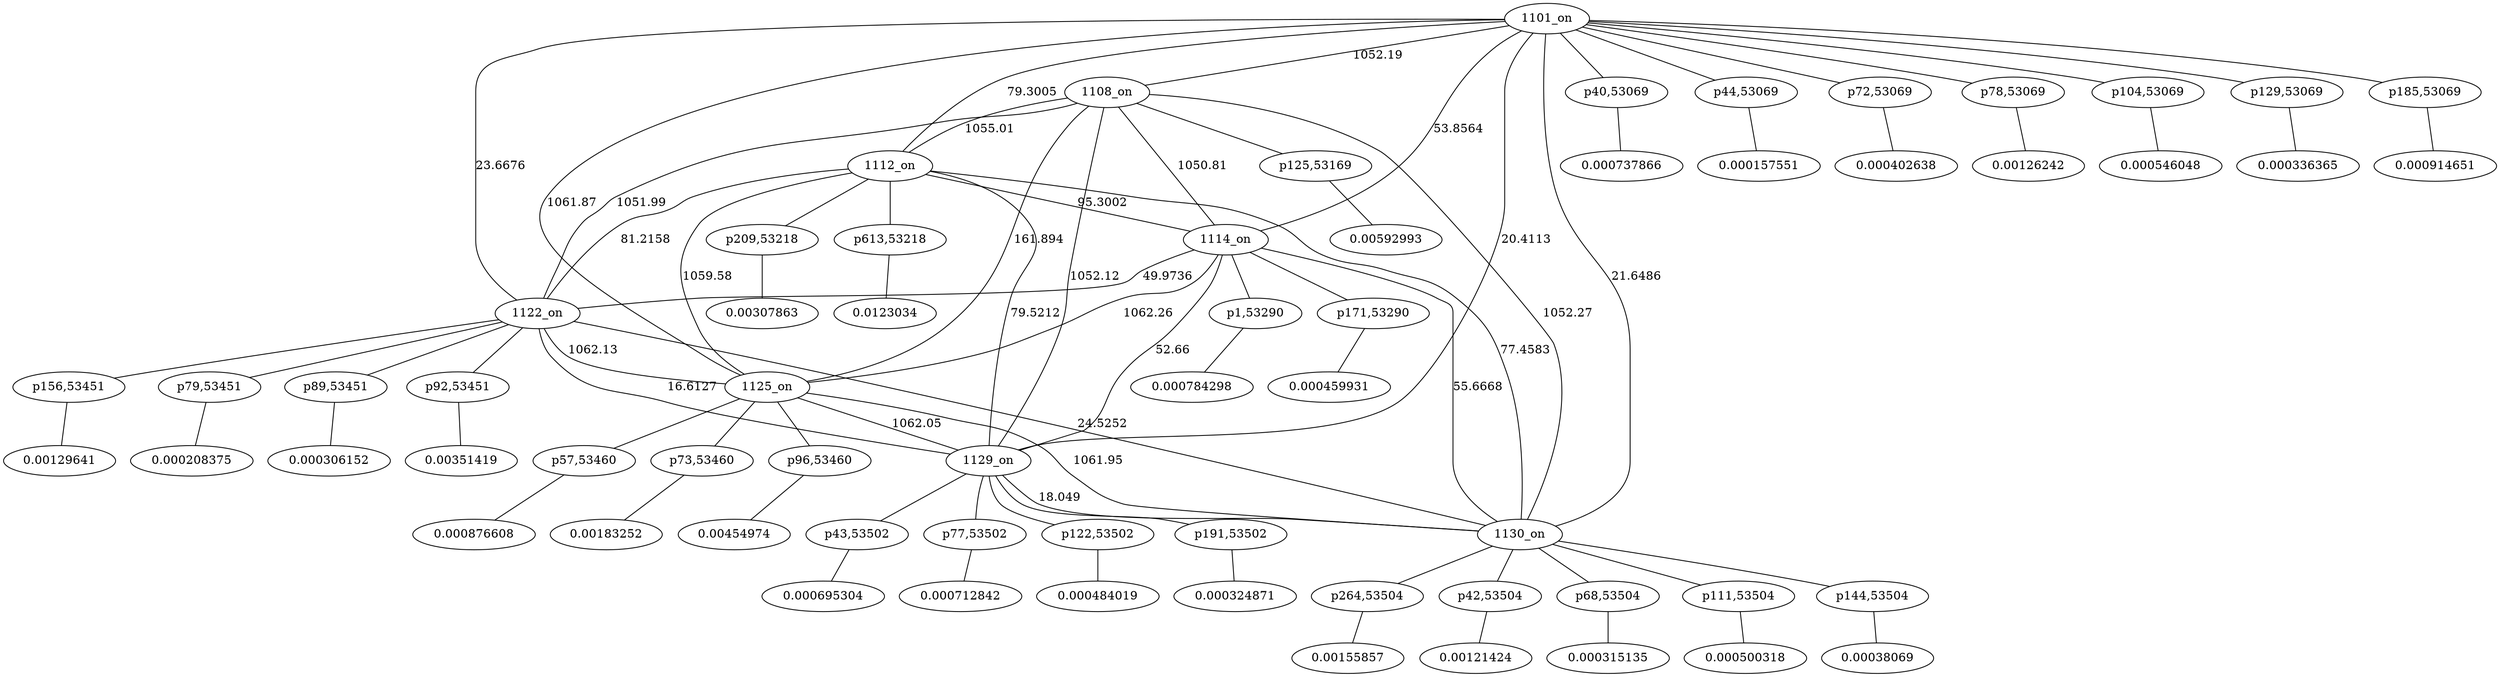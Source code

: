 graph {
	"p1,53290" -- "c3"
	"c3" [ label="0.000784298", pos="7.1017,11.941!"];
	"p40,53069" -- "c61"
	"c61" [ label="0.000737866", pos="10.6743,12.6699!"];
	"p42,53504" -- "c86"
	"c86" [ label="0.00121424", pos="23.2295,11.9245!"];
	"p43,53502" -- "c120"
	"c120" [ label="0.000695304", pos="19.6378,3.67417!"];
	"p44,53069" -- "c178"
	"c178" [ label="0.000157551", pos="14.9995,4.87512!"];
	"p57,53460" -- "c213"
	"c213" [ label="0.000876608", pos="15.0924,10.1778!"];
	"p68,53504" -- "c242"
	"c242" [ label="0.000315135", pos="21.5735,1.75623!"];
	"p72,53069" -- "c295"
	"c295" [ label="0.000402638", pos="10.791,3.6809!"];
	"p73,53460" -- "c312"
	"c312" [ label="0.00183252", pos="5.06378,1.28542!"];
	"p77,53502" -- "c354"
	"c354" [ label="0.000712842", pos="15.1,5.83005!"];
	"p78,53069" -- "c412"
	"c412" [ label="0.00126242", pos="6.96182,4.46185!"];
	"p79,53451" -- "c434"
	"c434" [ label="0.000208375", pos="14.9829,11.4685!"];
	"p89,53451" -- "c473"
	"c473" [ label="0.000306152", pos="8.68259,16.0411!"];
	"p92,53451" -- "c512"
	"c512" [ label="0.00351419", pos="17.32,0.0275696!"];
	"p96,53460" -- "c565"
	"c565" [ label="0.00454974", pos="16.2191,16.5931!"];
	"p104,53069" -- "c608"
	"c608" [ label="0.000546048", pos="19.5815,12.6603!"];
	"p111,53504" -- "c632"
	"c632" [ label="0.000500318", pos="25.7599,13.2227!"];
	"p122,53502" -- "c666"
	"c666" [ label="0.000484019", pos="25.6912,3.10086!"];
	"p125,53169" -- "c702"
	"c702" [ label="0.00592993", pos="14.9248,8.2896!"];
	"p129,53069" -- "c764"
	"c764" [ label="0.000336365", pos="21.3439,16.0107!"];
	"p144,53504" -- "c788"
	"c788" [ label="0.00038069", pos="21.5517,14.717!"];
	"p156,53451" -- "c824"
	"c824" [ label="0.00129641", pos="15.2826,10.6207!"];
	"p171,53290" -- "c862"
	"c862" [ label="0.000459931", pos="23.2029,4.44465!"];
	"p185,53069" -- "c920"
	"c920" [ label="0.000914651", pos="8.66156,0.56508!"];
	"p191,53502" -- "c939"
	"c939" [ label="0.000324871", pos="21.3538,0.479426!"];
	"p209,53218" -- "c996"
	"c996" [ label="0.00307863", pos="14.9404,6.67902!"];
	"p264,53504" -- "c1022"
	"c1022" [ label="0.00155857", pos="14.921,9.34118!"];
	"p613,53218" -- "c1074"
	"c1074" [ label="0.0123034", pos="14.9434,7.6276!"];
	"1101_on" -- "1108_on" [label="1052.19"]
	"1101_on" -- "1112_on" [label="79.3005"]
	"1101_on" -- "1114_on" [label="53.8564"]
	"1101_on" -- "1122_on" [label="23.6676"]
	"1101_on" -- "1125_on" [label="1061.87"]
	"1101_on" -- "1129_on" [label="20.4113"]
	"1101_on" -- "1130_on" [label="21.6486"]
	"1108_on" -- "1112_on" [label="1055.01"]
	"1108_on" -- "1114_on" [label="1050.81"]
	"1108_on" -- "1122_on" [label="1051.99"]
	"1108_on" -- "1125_on" [label="161.894"]
	"1108_on" -- "1129_on" [label="1052.12"]
	"1108_on" -- "1130_on" [label="1052.27"]
	"1112_on" -- "1114_on" [label="95.3002"]
	"1112_on" -- "1122_on" [label="81.2158"]
	"1112_on" -- "1125_on" [label="1059.58"]
	"1112_on" -- "1129_on" [label="79.5212"]
	"1112_on" -- "1130_on" [label="77.4583"]
	"1114_on" -- "1122_on" [label="49.9736"]
	"1114_on" -- "1125_on" [label="1062.26"]
	"1114_on" -- "1129_on" [label="52.66"]
	"1114_on" -- "1130_on" [label="55.6668"]
	"1122_on" -- "1125_on" [label="1062.13"]
	"1122_on" -- "1129_on" [label="16.6127"]
	"1122_on" -- "1130_on" [label="24.5252"]
	"1125_on" -- "1129_on" [label="1062.05"]
	"1125_on" -- "1130_on" [label="1061.95"]
	"1129_on" -- "1130_on" [label="18.049"]
	"1101_on" -- "p40,53069"
	"1101_on" -- "p44,53069"
	"1101_on" -- "p72,53069"
	"1101_on" -- "p78,53069"
	"1101_on" -- "p104,53069"
	"1101_on" -- "p129,53069"
	"1101_on" -- "p185,53069"
	"1108_on" -- "p125,53169"
	"1112_on" -- "p209,53218"
	"1112_on" -- "p613,53218"
	"1114_on" -- "p1,53290"
	"1114_on" -- "p171,53290"
	"1122_on" -- "p79,53451"
	"1122_on" -- "p89,53451"
	"1122_on" -- "p92,53451"
	"1122_on" -- "p156,53451"
	"1125_on" -- "p57,53460"
	"1125_on" -- "p73,53460"
	"1125_on" -- "p96,53460"
	"1129_on" -- "p43,53502"
	"1129_on" -- "p77,53502"
	"1129_on" -- "p122,53502"
	"1129_on" -- "p191,53502"
	"1130_on" -- "p42,53504"
	"1130_on" -- "p68,53504"
	"1130_on" -- "p111,53504"
	"1130_on" -- "p144,53504"
	"1130_on" -- "p264,53504"
}
